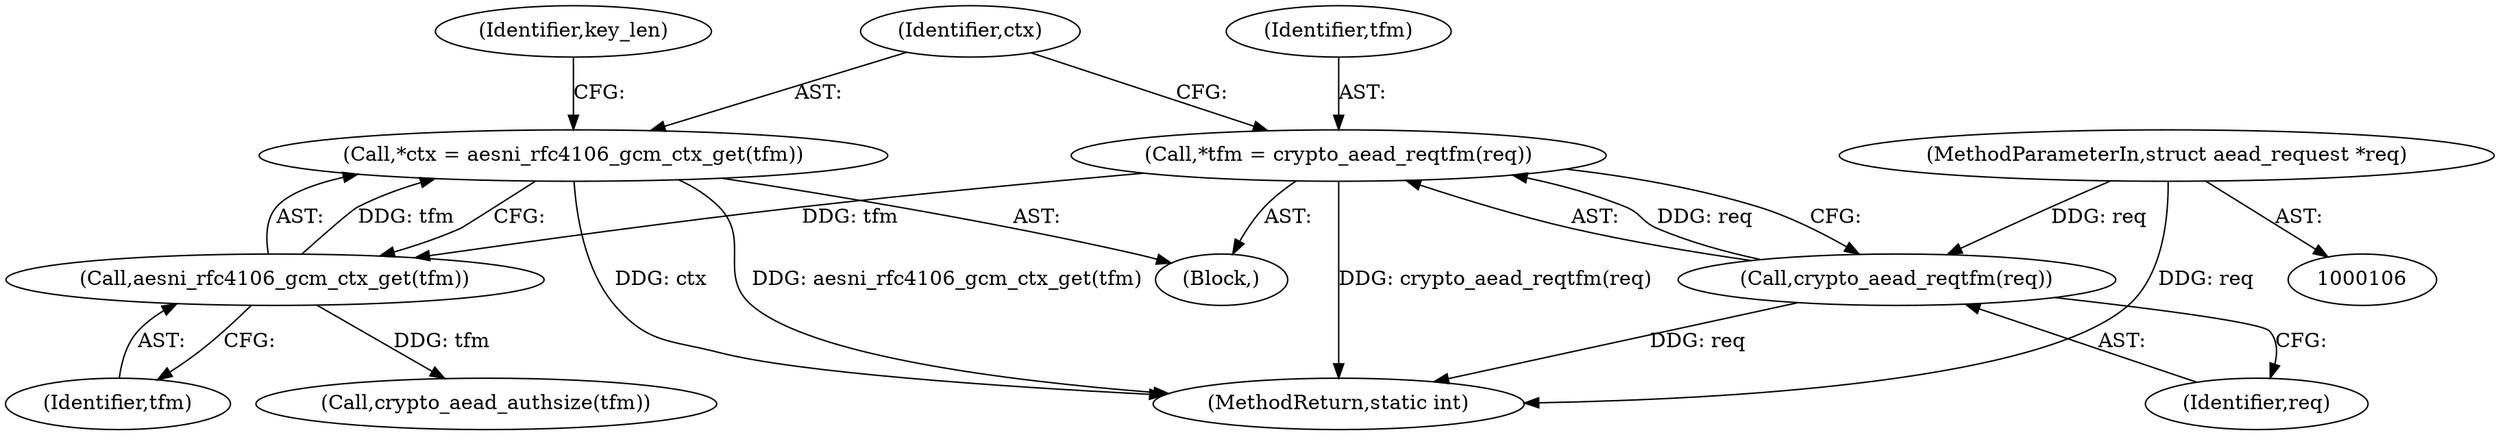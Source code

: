digraph "0_linux_ccfe8c3f7e52ae83155cb038753f4c75b774ca8a@pointer" {
"1000135" [label="(Call,*ctx = aesni_rfc4106_gcm_ctx_get(tfm))"];
"1000137" [label="(Call,aesni_rfc4106_gcm_ctx_get(tfm))"];
"1000130" [label="(Call,*tfm = crypto_aead_reqtfm(req))"];
"1000132" [label="(Call,crypto_aead_reqtfm(req))"];
"1000107" [label="(MethodParameterIn,struct aead_request *req)"];
"1000477" [label="(MethodReturn,static int)"];
"1000138" [label="(Identifier,tfm)"];
"1000141" [label="(Identifier,key_len)"];
"1000130" [label="(Call,*tfm = crypto_aead_reqtfm(req))"];
"1000131" [label="(Identifier,tfm)"];
"1000132" [label="(Call,crypto_aead_reqtfm(req))"];
"1000135" [label="(Call,*ctx = aesni_rfc4106_gcm_ctx_get(tfm))"];
"1000137" [label="(Call,aesni_rfc4106_gcm_ctx_get(tfm))"];
"1000136" [label="(Identifier,ctx)"];
"1000108" [label="(Block,)"];
"1000157" [label="(Call,crypto_aead_authsize(tfm))"];
"1000133" [label="(Identifier,req)"];
"1000107" [label="(MethodParameterIn,struct aead_request *req)"];
"1000135" -> "1000108"  [label="AST: "];
"1000135" -> "1000137"  [label="CFG: "];
"1000136" -> "1000135"  [label="AST: "];
"1000137" -> "1000135"  [label="AST: "];
"1000141" -> "1000135"  [label="CFG: "];
"1000135" -> "1000477"  [label="DDG: ctx"];
"1000135" -> "1000477"  [label="DDG: aesni_rfc4106_gcm_ctx_get(tfm)"];
"1000137" -> "1000135"  [label="DDG: tfm"];
"1000137" -> "1000138"  [label="CFG: "];
"1000138" -> "1000137"  [label="AST: "];
"1000130" -> "1000137"  [label="DDG: tfm"];
"1000137" -> "1000157"  [label="DDG: tfm"];
"1000130" -> "1000108"  [label="AST: "];
"1000130" -> "1000132"  [label="CFG: "];
"1000131" -> "1000130"  [label="AST: "];
"1000132" -> "1000130"  [label="AST: "];
"1000136" -> "1000130"  [label="CFG: "];
"1000130" -> "1000477"  [label="DDG: crypto_aead_reqtfm(req)"];
"1000132" -> "1000130"  [label="DDG: req"];
"1000132" -> "1000133"  [label="CFG: "];
"1000133" -> "1000132"  [label="AST: "];
"1000132" -> "1000477"  [label="DDG: req"];
"1000107" -> "1000132"  [label="DDG: req"];
"1000107" -> "1000106"  [label="AST: "];
"1000107" -> "1000477"  [label="DDG: req"];
}
